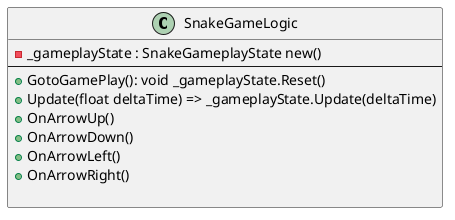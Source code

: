 ﻿@startuml

class SnakeGameLogic
{
    - _gameplayState : SnakeGameplayState new()
    --
    + GotoGamePlay(): void _gameplayState.Reset()
    + Update(float deltaTime) => _gameplayState.Update(deltaTime)
    + OnArrowUp()
    + OnArrowDown()
    + OnArrowLeft()
    + OnArrowRight()
        
}

@enduml